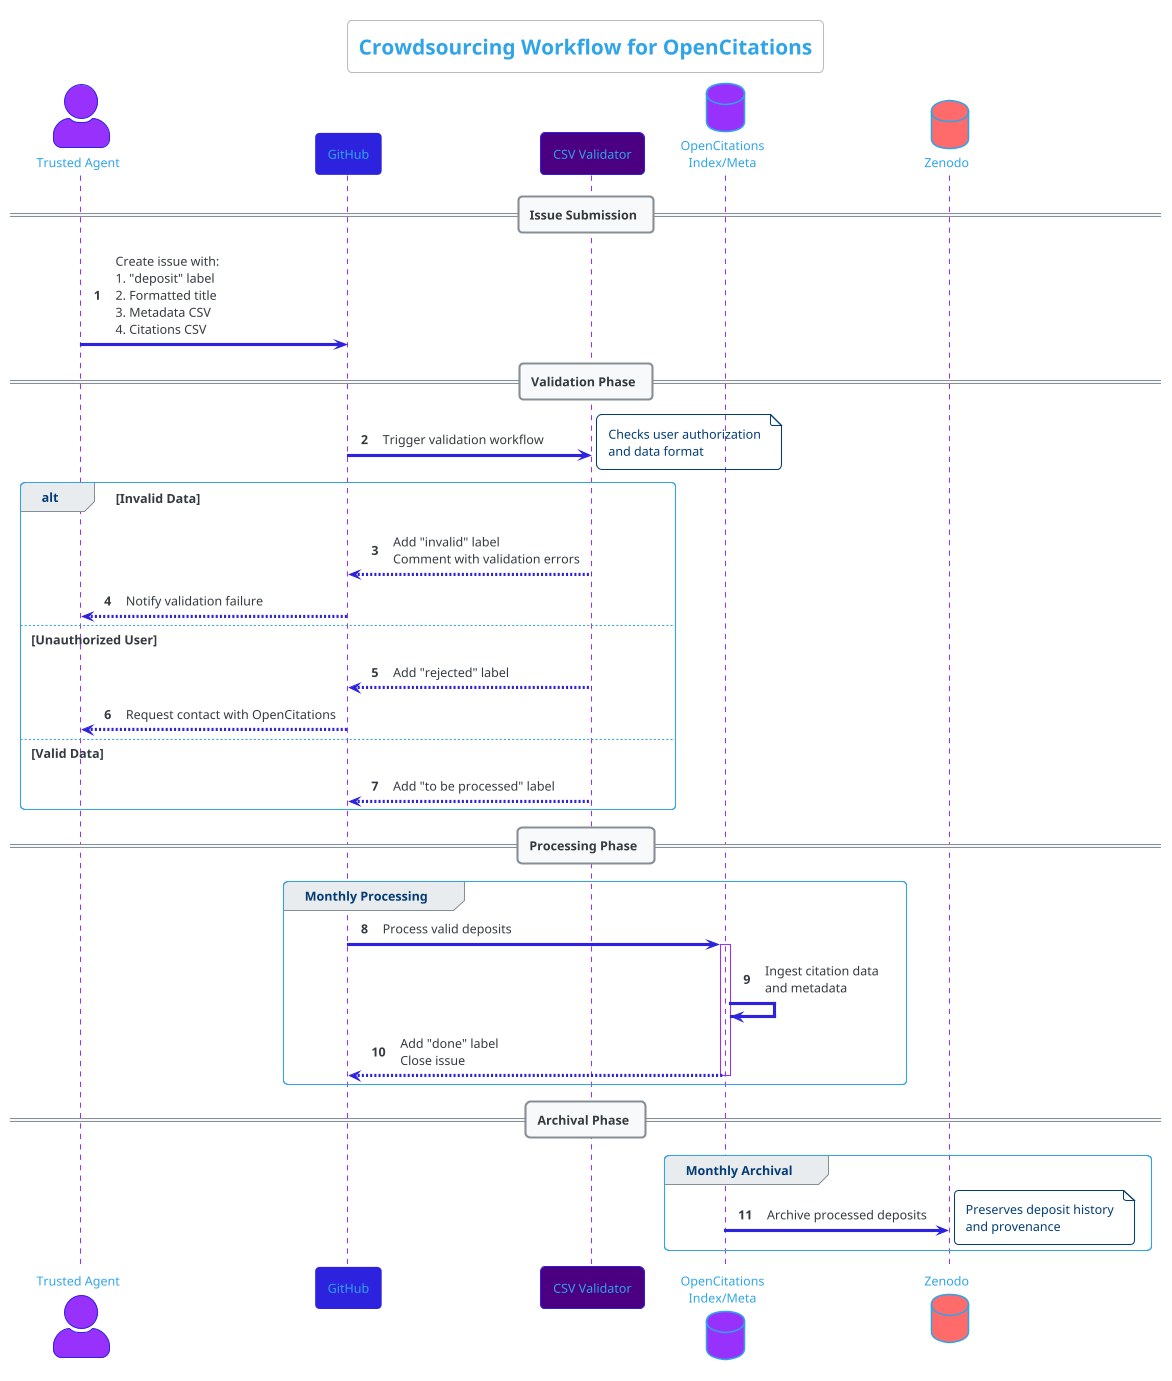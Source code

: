 @startuml
!theme cerulean-outline

skinparam backgroundColor white
skinparam handwritten false
skinparam defaultFontName Arial
skinparam actorStyle awesome
skinparam participantPadding 20
skinparam boxPadding 10

' Custom styles
skinparam sequence {
    ArrowColor #2D22DE
    ActorBorderColor #2D22DE
    LifeLineBorderColor #9931FC
    ParticipantBorderColor #2D22DE
    ParticipantBackgroundColor #F0F0FF
    BoxBorderColor #2D22DE
}

actor "Trusted Agent" as User #9931FC
participant GitHub #2D22DE
participant "CSV Validator" as Validator #4B0082
database "OpenCitations\nIndex/Meta" as OC #9931FC
database Zenodo #FF6B6B

title Crowdsourcing Workflow for OpenCitations

autonumber

== Issue Submission ==
User -> GitHub: Create issue with:\n1. "deposit" label\n2. Formatted title\n3. Metadata CSV\n4. Citations CSV

== Validation Phase ==
GitHub -> Validator: Trigger validation workflow
note right: Checks user authorization\nand data format

alt Invalid Data
    Validator --> GitHub: Add "invalid" label\nComment with validation errors
    GitHub --> User: Notify validation failure
else Unauthorized User
    Validator --> GitHub: Add "rejected" label
    GitHub --> User: Request contact with OpenCitations
else Valid Data
    Validator --> GitHub: Add "to be processed" label
end

== Processing Phase ==
group Monthly Processing
    GitHub -> OC: Process valid deposits
    activate OC
    OC -> OC: Ingest citation data\nand metadata
    OC --> GitHub: Add "done" label\nClose issue
    deactivate OC
end

== Archival Phase ==
group Monthly Archival
    OC -> Zenodo: Archive processed deposits
    note right: Preserves deposit history\nand provenance
end

@enduml